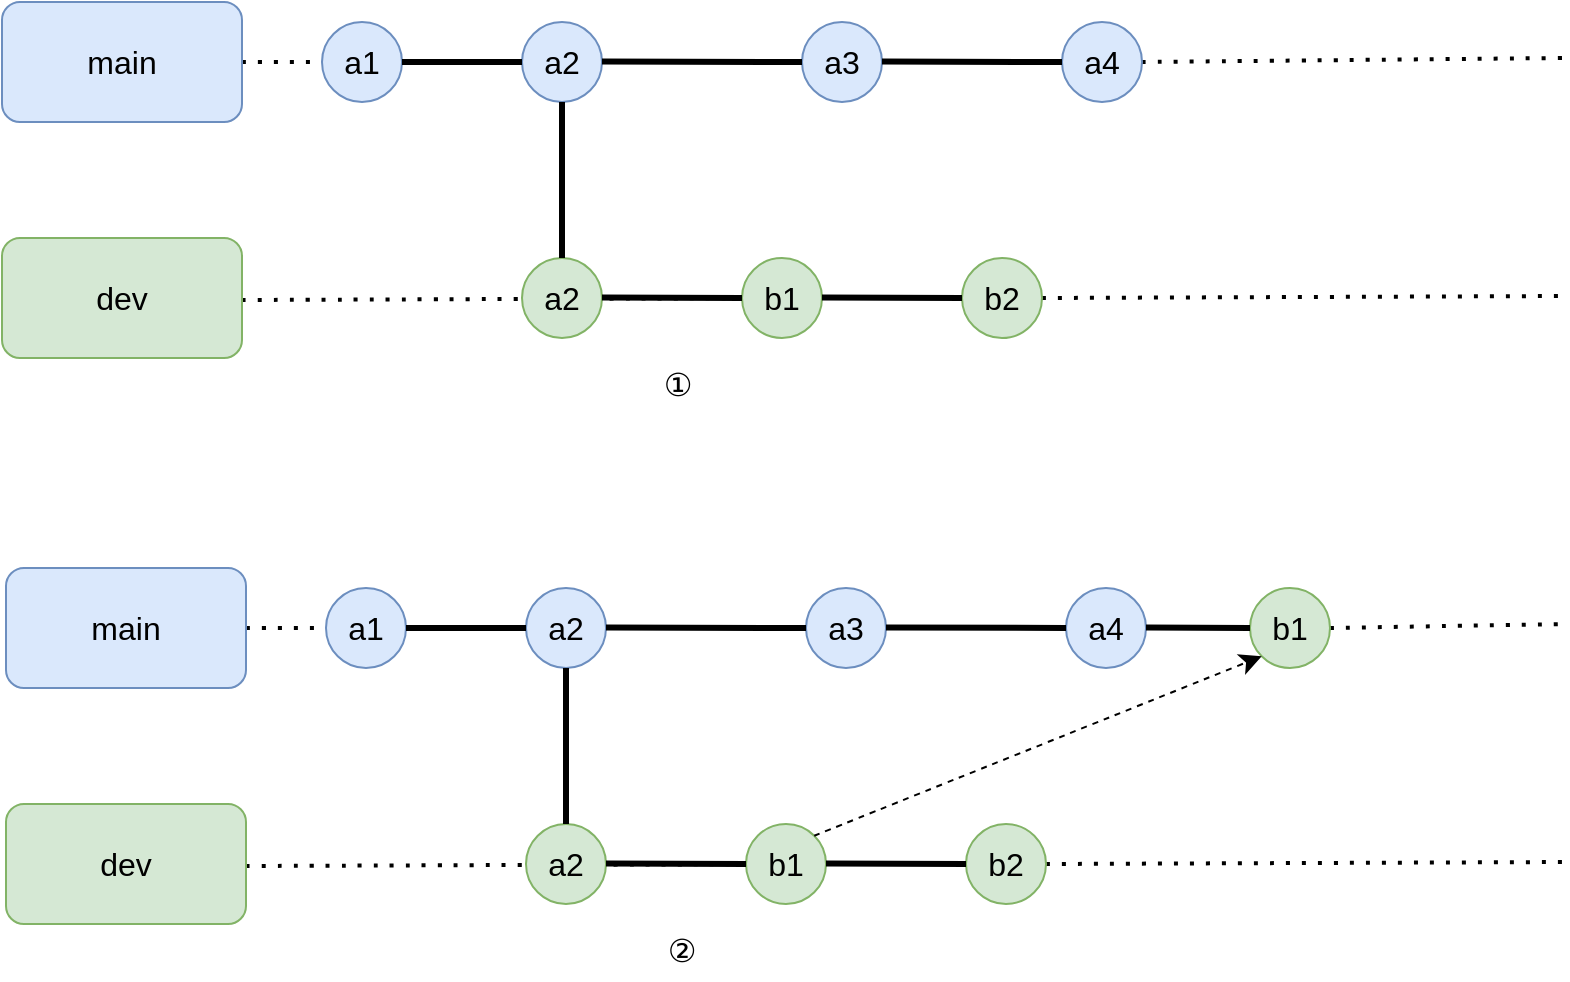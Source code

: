 <mxfile version="21.3.8" type="github">
  <diagram name="cherry-pick" id="7z6G4Y9FoquP1UqmYhu6">
    <mxGraphModel dx="1588" dy="668" grid="0" gridSize="10" guides="1" tooltips="1" connect="1" arrows="1" fold="1" page="0" pageScale="1" pageWidth="827" pageHeight="1169" math="0" shadow="0">
      <root>
        <mxCell id="0" />
        <mxCell id="1" parent="0" />
        <mxCell id="sDc6ZGzJ9Gg58b5hyvrr-11" value="" style="endArrow=none;dashed=1;html=1;dashPattern=1 3;strokeWidth=2;rounded=0;fontSize=12;startSize=8;endSize=8;curved=1;exitX=1;exitY=0.5;exitDx=0;exitDy=0;" edge="1" parent="1" target="sDc6ZGzJ9Gg58b5hyvrr-10">
          <mxGeometry width="50" height="50" relative="1" as="geometry">
            <mxPoint x="-160" y="311" as="sourcePoint" />
            <mxPoint x="500" y="309" as="targetPoint" />
          </mxGeometry>
        </mxCell>
        <mxCell id="sDc6ZGzJ9Gg58b5hyvrr-9" value="" style="endArrow=none;dashed=1;html=1;dashPattern=1 3;strokeWidth=2;rounded=0;fontSize=12;startSize=8;endSize=8;curved=1;exitX=1;exitY=0.5;exitDx=0;exitDy=0;" edge="1" parent="1" source="sDc6ZGzJ9Gg58b5hyvrr-1" target="sDc6ZGzJ9Gg58b5hyvrr-8">
          <mxGeometry width="50" height="50" relative="1" as="geometry">
            <mxPoint x="-160" y="192" as="sourcePoint" />
            <mxPoint x="500" y="190" as="targetPoint" />
          </mxGeometry>
        </mxCell>
        <mxCell id="sDc6ZGzJ9Gg58b5hyvrr-5" value="" style="endArrow=none;dashed=1;html=1;dashPattern=1 3;strokeWidth=2;rounded=0;fontSize=12;startSize=8;endSize=8;curved=1;exitX=1;exitY=0.5;exitDx=0;exitDy=0;" edge="1" parent="1" source="sDc6ZGzJ9Gg58b5hyvrr-12">
          <mxGeometry width="50" height="50" relative="1" as="geometry">
            <mxPoint x="-160" y="311" as="sourcePoint" />
            <mxPoint x="500" y="309" as="targetPoint" />
          </mxGeometry>
        </mxCell>
        <mxCell id="sDc6ZGzJ9Gg58b5hyvrr-4" value="" style="endArrow=none;dashed=1;html=1;dashPattern=1 3;strokeWidth=2;rounded=0;fontSize=12;startSize=8;endSize=8;curved=1;exitX=1;exitY=0.5;exitDx=0;exitDy=0;" edge="1" parent="1" source="sDc6ZGzJ9Gg58b5hyvrr-14">
          <mxGeometry width="50" height="50" relative="1" as="geometry">
            <mxPoint x="-160" y="230" as="sourcePoint" />
            <mxPoint x="500" y="190" as="targetPoint" />
          </mxGeometry>
        </mxCell>
        <mxCell id="sDc6ZGzJ9Gg58b5hyvrr-1" value="main" style="rounded=1;whiteSpace=wrap;html=1;fontSize=16;fillColor=#dae8fc;strokeColor=#6c8ebf;" vertex="1" parent="1">
          <mxGeometry x="-280" y="162" width="120" height="60" as="geometry" />
        </mxCell>
        <mxCell id="sDc6ZGzJ9Gg58b5hyvrr-2" value="dev" style="rounded=1;whiteSpace=wrap;html=1;fontSize=16;fillColor=#d5e8d4;strokeColor=#82b366;" vertex="1" parent="1">
          <mxGeometry x="-280" y="280" width="120" height="60" as="geometry" />
        </mxCell>
        <mxCell id="sDc6ZGzJ9Gg58b5hyvrr-3" value="a1" style="ellipse;whiteSpace=wrap;html=1;aspect=fixed;fontSize=16;fillColor=#dae8fc;strokeColor=#6c8ebf;" vertex="1" parent="1">
          <mxGeometry x="-120" y="172" width="40" height="40" as="geometry" />
        </mxCell>
        <mxCell id="sDc6ZGzJ9Gg58b5hyvrr-6" value="a2" style="ellipse;whiteSpace=wrap;html=1;aspect=fixed;fontSize=16;fillColor=#dae8fc;strokeColor=#6c8ebf;" vertex="1" parent="1">
          <mxGeometry x="-20" y="172" width="40" height="40" as="geometry" />
        </mxCell>
        <mxCell id="sDc6ZGzJ9Gg58b5hyvrr-7" value="a2" style="ellipse;whiteSpace=wrap;html=1;aspect=fixed;fontSize=16;fillColor=#d5e8d4;strokeColor=#82b366;" vertex="1" parent="1">
          <mxGeometry x="-20" y="290" width="40" height="40" as="geometry" />
        </mxCell>
        <mxCell id="sDc6ZGzJ9Gg58b5hyvrr-8" value="a3" style="ellipse;whiteSpace=wrap;html=1;aspect=fixed;fontSize=16;fillColor=#dae8fc;strokeColor=#6c8ebf;" vertex="1" parent="1">
          <mxGeometry x="120" y="172" width="40" height="40" as="geometry" />
        </mxCell>
        <mxCell id="sDc6ZGzJ9Gg58b5hyvrr-10" value="b1" style="ellipse;whiteSpace=wrap;html=1;aspect=fixed;fontSize=16;fillColor=#d5e8d4;strokeColor=#82b366;" vertex="1" parent="1">
          <mxGeometry x="90" y="290" width="40" height="40" as="geometry" />
        </mxCell>
        <mxCell id="sDc6ZGzJ9Gg58b5hyvrr-13" value="" style="endArrow=none;dashed=1;html=1;dashPattern=1 3;strokeWidth=2;rounded=0;fontSize=12;startSize=8;endSize=8;curved=1;exitX=1;exitY=0.5;exitDx=0;exitDy=0;" edge="1" parent="1" source="sDc6ZGzJ9Gg58b5hyvrr-10" target="sDc6ZGzJ9Gg58b5hyvrr-12">
          <mxGeometry width="50" height="50" relative="1" as="geometry">
            <mxPoint x="130" y="310" as="sourcePoint" />
            <mxPoint x="460" y="309" as="targetPoint" />
          </mxGeometry>
        </mxCell>
        <mxCell id="sDc6ZGzJ9Gg58b5hyvrr-12" value="b2" style="ellipse;whiteSpace=wrap;html=1;aspect=fixed;fontSize=16;fillColor=#d5e8d4;strokeColor=#82b366;" vertex="1" parent="1">
          <mxGeometry x="200" y="290" width="40" height="40" as="geometry" />
        </mxCell>
        <mxCell id="sDc6ZGzJ9Gg58b5hyvrr-15" value="" style="endArrow=none;dashed=1;html=1;dashPattern=1 3;strokeWidth=2;rounded=0;fontSize=12;startSize=8;endSize=8;curved=1;exitX=1;exitY=0.5;exitDx=0;exitDy=0;" edge="1" parent="1" source="sDc6ZGzJ9Gg58b5hyvrr-8" target="sDc6ZGzJ9Gg58b5hyvrr-14">
          <mxGeometry width="50" height="50" relative="1" as="geometry">
            <mxPoint x="160" y="192" as="sourcePoint" />
            <mxPoint x="460" y="190" as="targetPoint" />
          </mxGeometry>
        </mxCell>
        <mxCell id="sDc6ZGzJ9Gg58b5hyvrr-14" value="a4" style="ellipse;whiteSpace=wrap;html=1;aspect=fixed;fontSize=16;fillColor=#dae8fc;strokeColor=#6c8ebf;" vertex="1" parent="1">
          <mxGeometry x="250" y="172" width="40" height="40" as="geometry" />
        </mxCell>
        <mxCell id="sDc6ZGzJ9Gg58b5hyvrr-16" value="" style="endArrow=none;html=1;rounded=0;fontSize=12;startSize=8;endSize=8;curved=1;exitX=1;exitY=0.5;exitDx=0;exitDy=0;entryX=0;entryY=0.5;entryDx=0;entryDy=0;strokeWidth=3;" edge="1" parent="1" source="sDc6ZGzJ9Gg58b5hyvrr-3" target="sDc6ZGzJ9Gg58b5hyvrr-6">
          <mxGeometry width="50" height="50" relative="1" as="geometry">
            <mxPoint x="300" y="340" as="sourcePoint" />
            <mxPoint x="350" y="290" as="targetPoint" />
          </mxGeometry>
        </mxCell>
        <mxCell id="sDc6ZGzJ9Gg58b5hyvrr-17" value="" style="endArrow=none;html=1;rounded=0;fontSize=12;startSize=8;endSize=8;curved=1;exitX=1;exitY=0.5;exitDx=0;exitDy=0;strokeWidth=3;" edge="1" parent="1">
          <mxGeometry width="50" height="50" relative="1" as="geometry">
            <mxPoint x="20" y="191.76" as="sourcePoint" />
            <mxPoint x="120" y="192" as="targetPoint" />
          </mxGeometry>
        </mxCell>
        <mxCell id="sDc6ZGzJ9Gg58b5hyvrr-18" value="" style="endArrow=none;html=1;rounded=0;fontSize=12;startSize=8;endSize=8;curved=1;exitX=1;exitY=0.5;exitDx=0;exitDy=0;strokeWidth=3;" edge="1" parent="1">
          <mxGeometry width="50" height="50" relative="1" as="geometry">
            <mxPoint x="160" y="191.76" as="sourcePoint" />
            <mxPoint x="250" y="192" as="targetPoint" />
          </mxGeometry>
        </mxCell>
        <mxCell id="sDc6ZGzJ9Gg58b5hyvrr-19" value="" style="endArrow=none;html=1;rounded=0;fontSize=12;startSize=8;endSize=8;curved=1;exitX=0.5;exitY=1;exitDx=0;exitDy=0;entryX=0.5;entryY=0;entryDx=0;entryDy=0;strokeWidth=3;" edge="1" parent="1" source="sDc6ZGzJ9Gg58b5hyvrr-6" target="sDc6ZGzJ9Gg58b5hyvrr-7">
          <mxGeometry width="50" height="50" relative="1" as="geometry">
            <mxPoint x="-50" y="222" as="sourcePoint" />
            <mxPoint x="10" y="222" as="targetPoint" />
          </mxGeometry>
        </mxCell>
        <mxCell id="sDc6ZGzJ9Gg58b5hyvrr-20" value="" style="endArrow=none;html=1;rounded=0;fontSize=12;startSize=8;endSize=8;curved=1;exitX=1;exitY=0.5;exitDx=0;exitDy=0;strokeWidth=3;" edge="1" parent="1">
          <mxGeometry width="50" height="50" relative="1" as="geometry">
            <mxPoint x="20" y="309.76" as="sourcePoint" />
            <mxPoint x="90" y="310" as="targetPoint" />
          </mxGeometry>
        </mxCell>
        <mxCell id="sDc6ZGzJ9Gg58b5hyvrr-21" value="" style="endArrow=none;html=1;rounded=0;fontSize=12;startSize=8;endSize=8;curved=1;exitX=1;exitY=0.5;exitDx=0;exitDy=0;strokeWidth=3;" edge="1" parent="1">
          <mxGeometry width="50" height="50" relative="1" as="geometry">
            <mxPoint x="130" y="309.76" as="sourcePoint" />
            <mxPoint x="200" y="310" as="targetPoint" />
          </mxGeometry>
        </mxCell>
        <mxCell id="sDc6ZGzJ9Gg58b5hyvrr-22" value="①" style="text;html=1;strokeColor=none;fillColor=none;align=center;verticalAlign=middle;whiteSpace=wrap;rounded=0;fontSize=16;" vertex="1" parent="1">
          <mxGeometry x="28" y="338" width="60" height="30" as="geometry" />
        </mxCell>
        <mxCell id="sDc6ZGzJ9Gg58b5hyvrr-23" value="" style="endArrow=none;dashed=1;html=1;dashPattern=1 3;strokeWidth=2;rounded=0;fontSize=12;startSize=8;endSize=8;curved=1;exitX=1;exitY=0.5;exitDx=0;exitDy=0;" edge="1" parent="1" target="sDc6ZGzJ9Gg58b5hyvrr-33">
          <mxGeometry width="50" height="50" relative="1" as="geometry">
            <mxPoint x="-158" y="594" as="sourcePoint" />
            <mxPoint x="502" y="592" as="targetPoint" />
          </mxGeometry>
        </mxCell>
        <mxCell id="sDc6ZGzJ9Gg58b5hyvrr-24" value="" style="endArrow=none;dashed=1;html=1;dashPattern=1 3;strokeWidth=2;rounded=0;fontSize=12;startSize=8;endSize=8;curved=1;exitX=1;exitY=0.5;exitDx=0;exitDy=0;" edge="1" parent="1" source="sDc6ZGzJ9Gg58b5hyvrr-27" target="sDc6ZGzJ9Gg58b5hyvrr-32">
          <mxGeometry width="50" height="50" relative="1" as="geometry">
            <mxPoint x="-158" y="475" as="sourcePoint" />
            <mxPoint x="502" y="473" as="targetPoint" />
          </mxGeometry>
        </mxCell>
        <mxCell id="sDc6ZGzJ9Gg58b5hyvrr-25" value="" style="endArrow=none;dashed=1;html=1;dashPattern=1 3;strokeWidth=2;rounded=0;fontSize=12;startSize=8;endSize=8;curved=1;exitX=1;exitY=0.5;exitDx=0;exitDy=0;" edge="1" parent="1" source="sDc6ZGzJ9Gg58b5hyvrr-35">
          <mxGeometry width="50" height="50" relative="1" as="geometry">
            <mxPoint x="-158" y="594" as="sourcePoint" />
            <mxPoint x="502" y="592" as="targetPoint" />
          </mxGeometry>
        </mxCell>
        <mxCell id="sDc6ZGzJ9Gg58b5hyvrr-26" value="" style="endArrow=none;dashed=1;html=1;dashPattern=1 3;strokeWidth=2;rounded=0;fontSize=12;startSize=8;endSize=8;curved=1;exitX=1;exitY=0.5;exitDx=0;exitDy=0;" edge="1" parent="1" source="sDc6ZGzJ9Gg58b5hyvrr-45">
          <mxGeometry width="50" height="50" relative="1" as="geometry">
            <mxPoint x="-158" y="513" as="sourcePoint" />
            <mxPoint x="502" y="473" as="targetPoint" />
          </mxGeometry>
        </mxCell>
        <mxCell id="sDc6ZGzJ9Gg58b5hyvrr-27" value="main" style="rounded=1;whiteSpace=wrap;html=1;fontSize=16;fillColor=#dae8fc;strokeColor=#6c8ebf;" vertex="1" parent="1">
          <mxGeometry x="-278" y="445" width="120" height="60" as="geometry" />
        </mxCell>
        <mxCell id="sDc6ZGzJ9Gg58b5hyvrr-28" value="dev" style="rounded=1;whiteSpace=wrap;html=1;fontSize=16;fillColor=#d5e8d4;strokeColor=#82b366;" vertex="1" parent="1">
          <mxGeometry x="-278" y="563" width="120" height="60" as="geometry" />
        </mxCell>
        <mxCell id="sDc6ZGzJ9Gg58b5hyvrr-29" value="a1" style="ellipse;whiteSpace=wrap;html=1;aspect=fixed;fontSize=16;fillColor=#dae8fc;strokeColor=#6c8ebf;" vertex="1" parent="1">
          <mxGeometry x="-118" y="455" width="40" height="40" as="geometry" />
        </mxCell>
        <mxCell id="sDc6ZGzJ9Gg58b5hyvrr-30" value="a2" style="ellipse;whiteSpace=wrap;html=1;aspect=fixed;fontSize=16;fillColor=#dae8fc;strokeColor=#6c8ebf;" vertex="1" parent="1">
          <mxGeometry x="-18" y="455" width="40" height="40" as="geometry" />
        </mxCell>
        <mxCell id="sDc6ZGzJ9Gg58b5hyvrr-31" value="a2" style="ellipse;whiteSpace=wrap;html=1;aspect=fixed;fontSize=16;fillColor=#d5e8d4;strokeColor=#82b366;" vertex="1" parent="1">
          <mxGeometry x="-18" y="573" width="40" height="40" as="geometry" />
        </mxCell>
        <mxCell id="sDc6ZGzJ9Gg58b5hyvrr-32" value="a3" style="ellipse;whiteSpace=wrap;html=1;aspect=fixed;fontSize=16;fillColor=#dae8fc;strokeColor=#6c8ebf;" vertex="1" parent="1">
          <mxGeometry x="122" y="455" width="40" height="40" as="geometry" />
        </mxCell>
        <mxCell id="sDc6ZGzJ9Gg58b5hyvrr-33" value="b1" style="ellipse;whiteSpace=wrap;html=1;aspect=fixed;fontSize=16;fillColor=#d5e8d4;strokeColor=#82b366;" vertex="1" parent="1">
          <mxGeometry x="92" y="573" width="40" height="40" as="geometry" />
        </mxCell>
        <mxCell id="sDc6ZGzJ9Gg58b5hyvrr-34" value="" style="endArrow=none;dashed=1;html=1;dashPattern=1 3;strokeWidth=2;rounded=0;fontSize=12;startSize=8;endSize=8;curved=1;exitX=1;exitY=0.5;exitDx=0;exitDy=0;" edge="1" parent="1" source="sDc6ZGzJ9Gg58b5hyvrr-33" target="sDc6ZGzJ9Gg58b5hyvrr-35">
          <mxGeometry width="50" height="50" relative="1" as="geometry">
            <mxPoint x="132" y="593" as="sourcePoint" />
            <mxPoint x="462" y="592" as="targetPoint" />
          </mxGeometry>
        </mxCell>
        <mxCell id="sDc6ZGzJ9Gg58b5hyvrr-35" value="b2" style="ellipse;whiteSpace=wrap;html=1;aspect=fixed;fontSize=16;fillColor=#d5e8d4;strokeColor=#82b366;" vertex="1" parent="1">
          <mxGeometry x="202" y="573" width="40" height="40" as="geometry" />
        </mxCell>
        <mxCell id="sDc6ZGzJ9Gg58b5hyvrr-36" value="" style="endArrow=none;dashed=1;html=1;dashPattern=1 3;strokeWidth=2;rounded=0;fontSize=12;startSize=8;endSize=8;curved=1;exitX=1;exitY=0.5;exitDx=0;exitDy=0;" edge="1" parent="1" source="sDc6ZGzJ9Gg58b5hyvrr-32" target="sDc6ZGzJ9Gg58b5hyvrr-37">
          <mxGeometry width="50" height="50" relative="1" as="geometry">
            <mxPoint x="162" y="475" as="sourcePoint" />
            <mxPoint x="462" y="473" as="targetPoint" />
          </mxGeometry>
        </mxCell>
        <mxCell id="sDc6ZGzJ9Gg58b5hyvrr-37" value="a4" style="ellipse;whiteSpace=wrap;html=1;aspect=fixed;fontSize=16;fillColor=#dae8fc;strokeColor=#6c8ebf;" vertex="1" parent="1">
          <mxGeometry x="252" y="455" width="40" height="40" as="geometry" />
        </mxCell>
        <mxCell id="sDc6ZGzJ9Gg58b5hyvrr-38" value="" style="endArrow=none;html=1;rounded=0;fontSize=12;startSize=8;endSize=8;curved=1;exitX=1;exitY=0.5;exitDx=0;exitDy=0;entryX=0;entryY=0.5;entryDx=0;entryDy=0;strokeWidth=3;" edge="1" parent="1" source="sDc6ZGzJ9Gg58b5hyvrr-29" target="sDc6ZGzJ9Gg58b5hyvrr-30">
          <mxGeometry width="50" height="50" relative="1" as="geometry">
            <mxPoint x="302" y="623" as="sourcePoint" />
            <mxPoint x="352" y="573" as="targetPoint" />
          </mxGeometry>
        </mxCell>
        <mxCell id="sDc6ZGzJ9Gg58b5hyvrr-39" value="" style="endArrow=none;html=1;rounded=0;fontSize=12;startSize=8;endSize=8;curved=1;exitX=1;exitY=0.5;exitDx=0;exitDy=0;strokeWidth=3;" edge="1" parent="1">
          <mxGeometry width="50" height="50" relative="1" as="geometry">
            <mxPoint x="22" y="474.76" as="sourcePoint" />
            <mxPoint x="122" y="475" as="targetPoint" />
          </mxGeometry>
        </mxCell>
        <mxCell id="sDc6ZGzJ9Gg58b5hyvrr-40" value="" style="endArrow=none;html=1;rounded=0;fontSize=12;startSize=8;endSize=8;curved=1;exitX=1;exitY=0.5;exitDx=0;exitDy=0;strokeWidth=3;" edge="1" parent="1">
          <mxGeometry width="50" height="50" relative="1" as="geometry">
            <mxPoint x="162" y="474.76" as="sourcePoint" />
            <mxPoint x="252" y="475" as="targetPoint" />
          </mxGeometry>
        </mxCell>
        <mxCell id="sDc6ZGzJ9Gg58b5hyvrr-41" value="" style="endArrow=none;html=1;rounded=0;fontSize=12;startSize=8;endSize=8;curved=1;exitX=0.5;exitY=1;exitDx=0;exitDy=0;entryX=0.5;entryY=0;entryDx=0;entryDy=0;strokeWidth=3;" edge="1" parent="1" source="sDc6ZGzJ9Gg58b5hyvrr-30" target="sDc6ZGzJ9Gg58b5hyvrr-31">
          <mxGeometry width="50" height="50" relative="1" as="geometry">
            <mxPoint x="-48" y="505" as="sourcePoint" />
            <mxPoint x="12" y="505" as="targetPoint" />
          </mxGeometry>
        </mxCell>
        <mxCell id="sDc6ZGzJ9Gg58b5hyvrr-42" value="" style="endArrow=none;html=1;rounded=0;fontSize=12;startSize=8;endSize=8;curved=1;exitX=1;exitY=0.5;exitDx=0;exitDy=0;strokeWidth=3;" edge="1" parent="1">
          <mxGeometry width="50" height="50" relative="1" as="geometry">
            <mxPoint x="22" y="592.76" as="sourcePoint" />
            <mxPoint x="92" y="593" as="targetPoint" />
          </mxGeometry>
        </mxCell>
        <mxCell id="sDc6ZGzJ9Gg58b5hyvrr-43" value="" style="endArrow=none;html=1;rounded=0;fontSize=12;startSize=8;endSize=8;curved=1;exitX=1;exitY=0.5;exitDx=0;exitDy=0;strokeWidth=3;" edge="1" parent="1">
          <mxGeometry width="50" height="50" relative="1" as="geometry">
            <mxPoint x="132" y="592.76" as="sourcePoint" />
            <mxPoint x="202" y="593" as="targetPoint" />
          </mxGeometry>
        </mxCell>
        <mxCell id="sDc6ZGzJ9Gg58b5hyvrr-44" value="②" style="text;html=1;strokeColor=none;fillColor=none;align=center;verticalAlign=middle;whiteSpace=wrap;rounded=0;fontSize=16;" vertex="1" parent="1">
          <mxGeometry x="30" y="621" width="60" height="30" as="geometry" />
        </mxCell>
        <mxCell id="sDc6ZGzJ9Gg58b5hyvrr-46" value="" style="endArrow=none;dashed=1;html=1;dashPattern=1 3;strokeWidth=2;rounded=0;fontSize=12;startSize=8;endSize=8;curved=1;exitX=1;exitY=0.5;exitDx=0;exitDy=0;" edge="1" parent="1" source="sDc6ZGzJ9Gg58b5hyvrr-37" target="sDc6ZGzJ9Gg58b5hyvrr-45">
          <mxGeometry width="50" height="50" relative="1" as="geometry">
            <mxPoint x="292" y="475" as="sourcePoint" />
            <mxPoint x="502" y="473" as="targetPoint" />
          </mxGeometry>
        </mxCell>
        <mxCell id="sDc6ZGzJ9Gg58b5hyvrr-45" value="b1" style="ellipse;whiteSpace=wrap;html=1;aspect=fixed;fontSize=16;fillColor=#d5e8d4;strokeColor=#82b366;" vertex="1" parent="1">
          <mxGeometry x="344" y="455" width="40" height="40" as="geometry" />
        </mxCell>
        <mxCell id="sDc6ZGzJ9Gg58b5hyvrr-47" value="" style="endArrow=none;html=1;rounded=0;fontSize=12;startSize=8;endSize=8;curved=1;exitX=1;exitY=0.5;exitDx=0;exitDy=0;strokeWidth=3;entryX=0;entryY=0.5;entryDx=0;entryDy=0;" edge="1" parent="1" target="sDc6ZGzJ9Gg58b5hyvrr-45">
          <mxGeometry width="50" height="50" relative="1" as="geometry">
            <mxPoint x="292" y="474.76" as="sourcePoint" />
            <mxPoint x="341" y="475" as="targetPoint" />
          </mxGeometry>
        </mxCell>
        <mxCell id="sDc6ZGzJ9Gg58b5hyvrr-48" value="" style="endArrow=classic;html=1;rounded=0;fontSize=12;startSize=8;endSize=8;curved=1;exitX=1;exitY=0;exitDx=0;exitDy=0;entryX=0;entryY=1;entryDx=0;entryDy=0;dashed=1;" edge="1" parent="1" source="sDc6ZGzJ9Gg58b5hyvrr-33" target="sDc6ZGzJ9Gg58b5hyvrr-45">
          <mxGeometry width="50" height="50" relative="1" as="geometry">
            <mxPoint x="90" y="479" as="sourcePoint" />
            <mxPoint x="140" y="429" as="targetPoint" />
          </mxGeometry>
        </mxCell>
      </root>
    </mxGraphModel>
  </diagram>
</mxfile>
